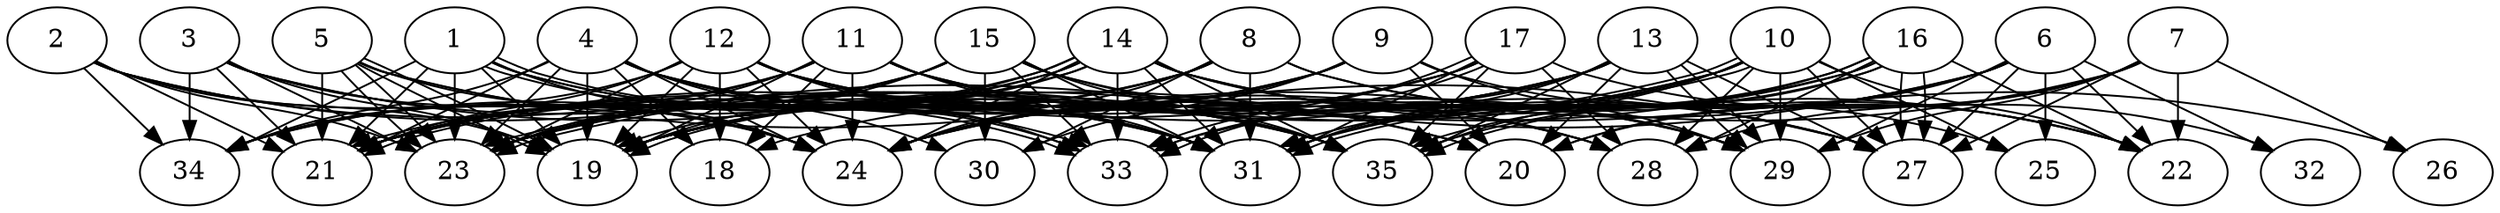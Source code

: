 // DAG automatically generated by daggen at Thu Oct  3 14:05:37 2019
// ./daggen --dot -n 35 --ccr 0.4 --fat 0.9 --regular 0.7 --density 0.9 --mindata 5242880 --maxdata 52428800 
digraph G {
  1 [size="115023360", alpha="0.18", expect_size="46009344"] 
  1 -> 19 [size ="46009344"]
  1 -> 21 [size ="46009344"]
  1 -> 23 [size ="46009344"]
  1 -> 24 [size ="46009344"]
  1 -> 31 [size ="46009344"]
  1 -> 33 [size ="46009344"]
  1 -> 33 [size ="46009344"]
  1 -> 34 [size ="46009344"]
  1 -> 35 [size ="46009344"]
  2 [size="67947520", alpha="0.11", expect_size="27179008"] 
  2 -> 19 [size ="27179008"]
  2 -> 21 [size ="27179008"]
  2 -> 23 [size ="27179008"]
  2 -> 24 [size ="27179008"]
  2 -> 31 [size ="27179008"]
  2 -> 34 [size ="27179008"]
  2 -> 35 [size ="27179008"]
  3 [size="107179520", alpha="0.17", expect_size="42871808"] 
  3 -> 19 [size ="42871808"]
  3 -> 20 [size ="42871808"]
  3 -> 21 [size ="42871808"]
  3 -> 23 [size ="42871808"]
  3 -> 24 [size ="42871808"]
  3 -> 31 [size ="42871808"]
  3 -> 34 [size ="42871808"]
  4 [size="25694720", alpha="0.12", expect_size="10277888"] 
  4 -> 18 [size ="10277888"]
  4 -> 19 [size ="10277888"]
  4 -> 20 [size ="10277888"]
  4 -> 21 [size ="10277888"]
  4 -> 23 [size ="10277888"]
  4 -> 24 [size ="10277888"]
  4 -> 28 [size ="10277888"]
  4 -> 30 [size ="10277888"]
  4 -> 31 [size ="10277888"]
  4 -> 33 [size ="10277888"]
  4 -> 34 [size ="10277888"]
  5 [size="53952000", alpha="0.18", expect_size="21580800"] 
  5 -> 19 [size ="21580800"]
  5 -> 19 [size ="21580800"]
  5 -> 21 [size ="21580800"]
  5 -> 23 [size ="21580800"]
  5 -> 23 [size ="21580800"]
  5 -> 24 [size ="21580800"]
  5 -> 27 [size ="21580800"]
  5 -> 35 [size ="21580800"]
  6 [size="64363520", alpha="0.04", expect_size="25745408"] 
  6 -> 20 [size ="25745408"]
  6 -> 22 [size ="25745408"]
  6 -> 23 [size ="25745408"]
  6 -> 24 [size ="25745408"]
  6 -> 25 [size ="25745408"]
  6 -> 27 [size ="25745408"]
  6 -> 29 [size ="25745408"]
  6 -> 31 [size ="25745408"]
  6 -> 32 [size ="25745408"]
  6 -> 35 [size ="25745408"]
  7 [size="39531520", alpha="0.19", expect_size="15812608"] 
  7 -> 20 [size ="15812608"]
  7 -> 22 [size ="15812608"]
  7 -> 24 [size ="15812608"]
  7 -> 26 [size ="15812608"]
  7 -> 27 [size ="15812608"]
  7 -> 28 [size ="15812608"]
  7 -> 29 [size ="15812608"]
  8 [size="92341760", alpha="0.17", expect_size="36936704"] 
  8 -> 19 [size ="36936704"]
  8 -> 21 [size ="36936704"]
  8 -> 22 [size ="36936704"]
  8 -> 23 [size ="36936704"]
  8 -> 24 [size ="36936704"]
  8 -> 25 [size ="36936704"]
  8 -> 30 [size ="36936704"]
  8 -> 31 [size ="36936704"]
  9 [size="88222720", alpha="0.03", expect_size="35289088"] 
  9 -> 20 [size ="35289088"]
  9 -> 21 [size ="35289088"]
  9 -> 22 [size ="35289088"]
  9 -> 23 [size ="35289088"]
  9 -> 24 [size ="35289088"]
  9 -> 29 [size ="35289088"]
  9 -> 30 [size ="35289088"]
  10 [size="66818560", alpha="0.03", expect_size="26727424"] 
  10 -> 19 [size ="26727424"]
  10 -> 22 [size ="26727424"]
  10 -> 23 [size ="26727424"]
  10 -> 23 [size ="26727424"]
  10 -> 24 [size ="26727424"]
  10 -> 25 [size ="26727424"]
  10 -> 27 [size ="26727424"]
  10 -> 28 [size ="26727424"]
  10 -> 29 [size ="26727424"]
  10 -> 31 [size ="26727424"]
  10 -> 35 [size ="26727424"]
  11 [size="27732480", alpha="0.06", expect_size="11092992"] 
  11 -> 18 [size ="11092992"]
  11 -> 19 [size ="11092992"]
  11 -> 21 [size ="11092992"]
  11 -> 23 [size ="11092992"]
  11 -> 24 [size ="11092992"]
  11 -> 27 [size ="11092992"]
  11 -> 29 [size ="11092992"]
  11 -> 31 [size ="11092992"]
  11 -> 34 [size ="11092992"]
  11 -> 35 [size ="11092992"]
  12 [size="16007680", alpha="0.08", expect_size="6403072"] 
  12 -> 18 [size ="6403072"]
  12 -> 19 [size ="6403072"]
  12 -> 21 [size ="6403072"]
  12 -> 23 [size ="6403072"]
  12 -> 24 [size ="6403072"]
  12 -> 28 [size ="6403072"]
  12 -> 29 [size ="6403072"]
  12 -> 31 [size ="6403072"]
  12 -> 33 [size ="6403072"]
  12 -> 34 [size ="6403072"]
  12 -> 35 [size ="6403072"]
  13 [size="78883840", alpha="0.05", expect_size="31553536"] 
  13 -> 18 [size ="31553536"]
  13 -> 19 [size ="31553536"]
  13 -> 20 [size ="31553536"]
  13 -> 21 [size ="31553536"]
  13 -> 27 [size ="31553536"]
  13 -> 29 [size ="31553536"]
  13 -> 29 [size ="31553536"]
  13 -> 31 [size ="31553536"]
  13 -> 33 [size ="31553536"]
  13 -> 35 [size ="31553536"]
  14 [size="63777280", alpha="0.05", expect_size="25510912"] 
  14 -> 19 [size ="25510912"]
  14 -> 19 [size ="25510912"]
  14 -> 21 [size ="25510912"]
  14 -> 21 [size ="25510912"]
  14 -> 22 [size ="25510912"]
  14 -> 23 [size ="25510912"]
  14 -> 24 [size ="25510912"]
  14 -> 26 [size ="25510912"]
  14 -> 27 [size ="25510912"]
  14 -> 29 [size ="25510912"]
  14 -> 31 [size ="25510912"]
  14 -> 33 [size ="25510912"]
  14 -> 34 [size ="25510912"]
  14 -> 35 [size ="25510912"]
  15 [size="18106880", alpha="0.05", expect_size="7242752"] 
  15 -> 19 [size ="7242752"]
  15 -> 21 [size ="7242752"]
  15 -> 23 [size ="7242752"]
  15 -> 27 [size ="7242752"]
  15 -> 28 [size ="7242752"]
  15 -> 30 [size ="7242752"]
  15 -> 31 [size ="7242752"]
  15 -> 33 [size ="7242752"]
  15 -> 34 [size ="7242752"]
  15 -> 35 [size ="7242752"]
  16 [size="121973760", alpha="0.19", expect_size="48789504"] 
  16 -> 19 [size ="48789504"]
  16 -> 22 [size ="48789504"]
  16 -> 27 [size ="48789504"]
  16 -> 27 [size ="48789504"]
  16 -> 28 [size ="48789504"]
  16 -> 31 [size ="48789504"]
  16 -> 31 [size ="48789504"]
  16 -> 33 [size ="48789504"]
  16 -> 35 [size ="48789504"]
  16 -> 35 [size ="48789504"]
  17 [size="26004480", alpha="0.05", expect_size="10401792"] 
  17 -> 19 [size ="10401792"]
  17 -> 21 [size ="10401792"]
  17 -> 24 [size ="10401792"]
  17 -> 28 [size ="10401792"]
  17 -> 31 [size ="10401792"]
  17 -> 32 [size ="10401792"]
  17 -> 33 [size ="10401792"]
  17 -> 33 [size ="10401792"]
  17 -> 35 [size ="10401792"]
  18 [size="19417600", alpha="0.04", expect_size="7767040"] 
  19 [size="117570560", alpha="0.02", expect_size="47028224"] 
  20 [size="15270400", alpha="0.11", expect_size="6108160"] 
  21 [size="35059200", alpha="0.17", expect_size="14023680"] 
  22 [size="68812800", alpha="0.13", expect_size="27525120"] 
  23 [size="113448960", alpha="0.05", expect_size="45379584"] 
  24 [size="25157120", alpha="0.18", expect_size="10062848"] 
  25 [size="54888960", alpha="0.19", expect_size="21955584"] 
  26 [size="87129600", alpha="0.08", expect_size="34851840"] 
  27 [size="83056640", alpha="0.02", expect_size="33222656"] 
  28 [size="110238720", alpha="0.09", expect_size="44095488"] 
  29 [size="15022080", alpha="0.09", expect_size="6008832"] 
  30 [size="27312640", alpha="0.18", expect_size="10925056"] 
  31 [size="92784640", alpha="0.10", expect_size="37113856"] 
  32 [size="77427200", alpha="0.02", expect_size="30970880"] 
  33 [size="36080640", alpha="0.05", expect_size="14432256"] 
  34 [size="62819840", alpha="0.17", expect_size="25127936"] 
  35 [size="52267520", alpha="0.09", expect_size="20907008"] 
}
